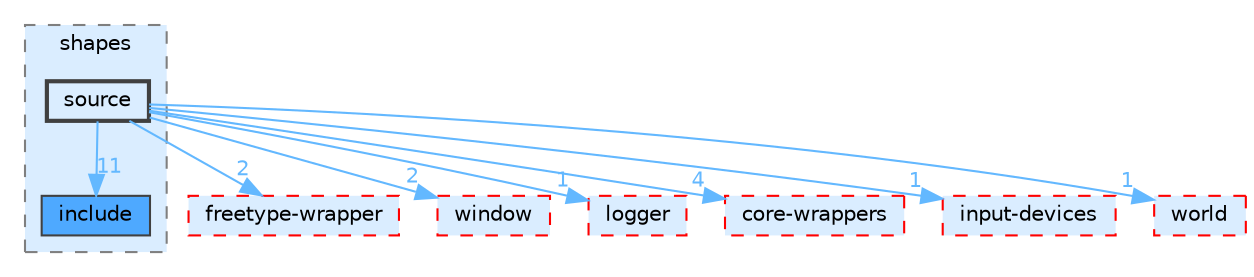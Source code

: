digraph "lib/core/shapes/source"
{
 // LATEX_PDF_SIZE
  bgcolor="transparent";
  edge [fontname=Helvetica,fontsize=10,labelfontname=Helvetica,labelfontsize=10];
  node [fontname=Helvetica,fontsize=10,shape=box,height=0.2,width=0.4];
  compound=true
  subgraph clusterdir_1fe905f47adb2a22f89208cf375ceca9 {
    graph [ bgcolor="#daedff", pencolor="grey50", label="shapes", fontname=Helvetica,fontsize=10 style="filled,dashed", URL="dir_1fe905f47adb2a22f89208cf375ceca9.html",tooltip=""]
  dir_26a5857b63943bb6f0a9ea4b213a0f61 [label="include", fillcolor="#4ea9ff", color="grey25", style="filled", URL="dir_26a5857b63943bb6f0a9ea4b213a0f61.html",tooltip=""];
  dir_a9bbfdd1102fd04e5fa9a3391c5814a3 [label="source", fillcolor="#daedff", color="grey25", style="filled,bold", URL="dir_a9bbfdd1102fd04e5fa9a3391c5814a3.html",tooltip=""];
  }
  dir_135b809e8d250589e5289cad46453686 [label="freetype-wrapper", fillcolor="#daedff", color="red", style="filled,dashed", URL="dir_135b809e8d250589e5289cad46453686.html",tooltip=""];
  dir_2eb4d6a0926ce6cd9d2287e910bc6883 [label="window", fillcolor="#daedff", color="red", style="filled,dashed", URL="dir_2eb4d6a0926ce6cd9d2287e910bc6883.html",tooltip=""];
  dir_3abd7e524b18be2791e1cb82bd099322 [label="logger", fillcolor="#daedff", color="red", style="filled,dashed", URL="dir_3abd7e524b18be2791e1cb82bd099322.html",tooltip=""];
  dir_3ba74b92108d0f2a02e3c2f0f685a4ec [label="core-wrappers", fillcolor="#daedff", color="red", style="filled,dashed", URL="dir_3ba74b92108d0f2a02e3c2f0f685a4ec.html",tooltip=""];
  dir_4d774bf1c998380aae1c705a639e3000 [label="input-devices", fillcolor="#daedff", color="red", style="filled,dashed", URL="dir_4d774bf1c998380aae1c705a639e3000.html",tooltip=""];
  dir_7eff1fcf245d21a0d58aab4335d9982c [label="world", fillcolor="#daedff", color="red", style="filled,dashed", URL="dir_7eff1fcf245d21a0d58aab4335d9982c.html",tooltip=""];
  dir_a9bbfdd1102fd04e5fa9a3391c5814a3->dir_135b809e8d250589e5289cad46453686 [headlabel="2", labeldistance=1.5 headhref="dir_000024_000004.html" color="steelblue1" fontcolor="steelblue1"];
  dir_a9bbfdd1102fd04e5fa9a3391c5814a3->dir_26a5857b63943bb6f0a9ea4b213a0f61 [headlabel="11", labeldistance=1.5 headhref="dir_000024_000011.html" color="steelblue1" fontcolor="steelblue1"];
  dir_a9bbfdd1102fd04e5fa9a3391c5814a3->dir_2eb4d6a0926ce6cd9d2287e910bc6883 [headlabel="2", labeldistance=1.5 headhref="dir_000024_000029.html" color="steelblue1" fontcolor="steelblue1"];
  dir_a9bbfdd1102fd04e5fa9a3391c5814a3->dir_3abd7e524b18be2791e1cb82bd099322 [headlabel="1", labeldistance=1.5 headhref="dir_000024_000017.html" color="steelblue1" fontcolor="steelblue1"];
  dir_a9bbfdd1102fd04e5fa9a3391c5814a3->dir_3ba74b92108d0f2a02e3c2f0f685a4ec [headlabel="4", labeldistance=1.5 headhref="dir_000024_000002.html" color="steelblue1" fontcolor="steelblue1"];
  dir_a9bbfdd1102fd04e5fa9a3391c5814a3->dir_4d774bf1c998380aae1c705a639e3000 [headlabel="1", labeldistance=1.5 headhref="dir_000024_000015.html" color="steelblue1" fontcolor="steelblue1"];
  dir_a9bbfdd1102fd04e5fa9a3391c5814a3->dir_7eff1fcf245d21a0d58aab4335d9982c [headlabel="1", labeldistance=1.5 headhref="dir_000024_000030.html" color="steelblue1" fontcolor="steelblue1"];
}
